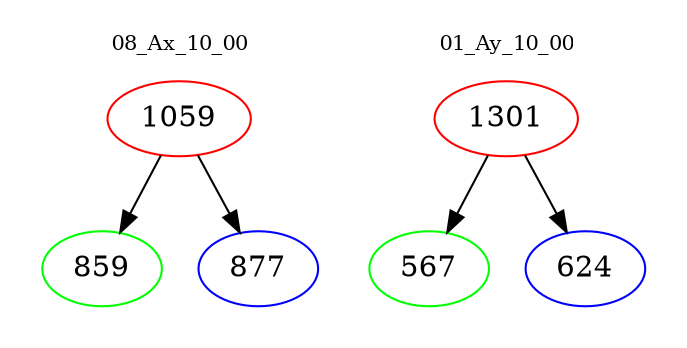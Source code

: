 digraph{
subgraph cluster_0 {
color = white
label = "08_Ax_10_00";
fontsize=10;
T0_1059 [label="1059", color="red"]
T0_1059 -> T0_859 [color="black"]
T0_859 [label="859", color="green"]
T0_1059 -> T0_877 [color="black"]
T0_877 [label="877", color="blue"]
}
subgraph cluster_1 {
color = white
label = "01_Ay_10_00";
fontsize=10;
T1_1301 [label="1301", color="red"]
T1_1301 -> T1_567 [color="black"]
T1_567 [label="567", color="green"]
T1_1301 -> T1_624 [color="black"]
T1_624 [label="624", color="blue"]
}
}
